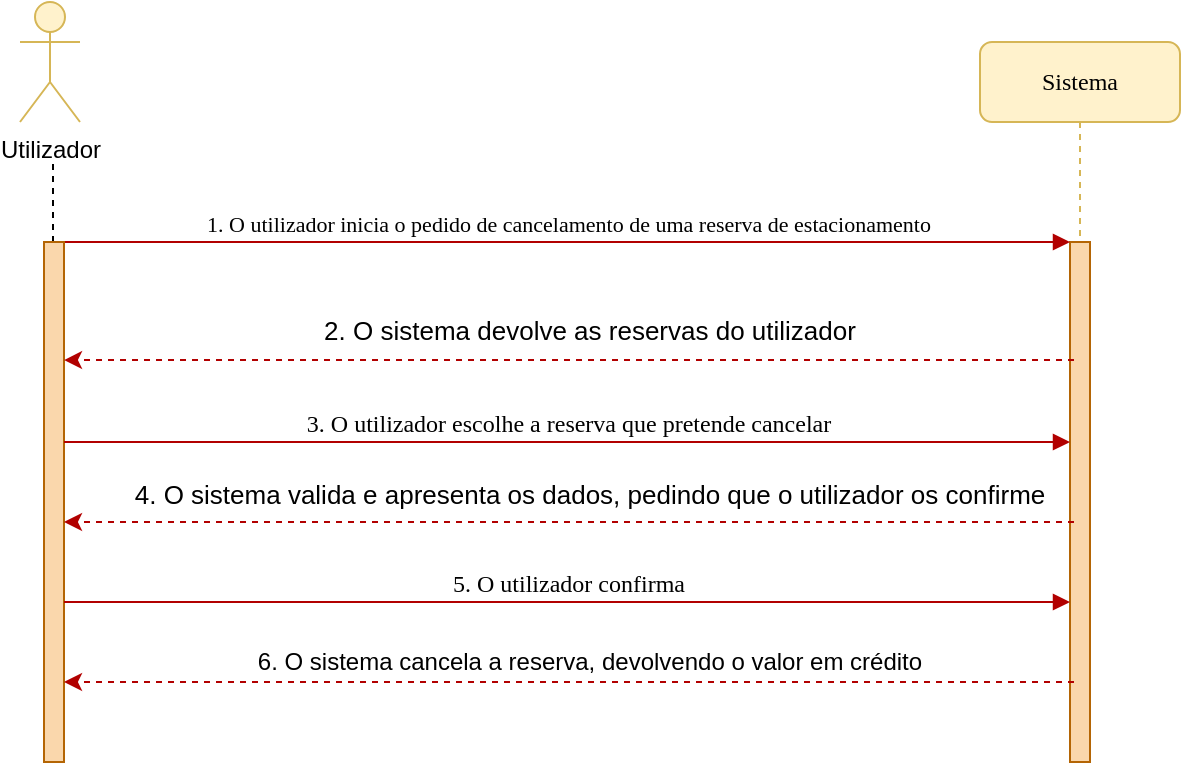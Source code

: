 <mxfile version="14.2.9" type="device"><diagram name="Page-1" id="13e1069c-82ec-6db2-03f1-153e76fe0fe0"><mxGraphModel dx="868" dy="451" grid="1" gridSize="10" guides="1" tooltips="1" connect="1" arrows="1" fold="1" page="1" pageScale="1" pageWidth="1100" pageHeight="850" background="#ffffff" math="0" shadow="0"><root><mxCell id="0"/><mxCell id="1" parent="0"/><mxCell id="7baba1c4bc27f4b0-2" value="Sistema" style="shape=umlLifeline;perimeter=lifelinePerimeter;whiteSpace=wrap;html=1;container=1;collapsible=0;recursiveResize=0;outlineConnect=0;rounded=1;shadow=0;comic=0;labelBackgroundColor=none;strokeWidth=1;fontFamily=Verdana;fontSize=12;align=center;fillColor=#fff2cc;strokeColor=#d6b656;" parent="1" vertex="1"><mxGeometry x="590" y="80" width="100" height="360" as="geometry"/></mxCell><mxCell id="7baba1c4bc27f4b0-10" value="" style="html=1;points=[];perimeter=orthogonalPerimeter;rounded=0;shadow=0;comic=0;labelBackgroundColor=none;strokeWidth=1;fontFamily=Verdana;fontSize=12;align=center;fillColor=#fad7ac;strokeColor=#b46504;" parent="7baba1c4bc27f4b0-2" vertex="1"><mxGeometry x="45" y="100" width="10" height="260" as="geometry"/></mxCell><mxCell id="7baba1c4bc27f4b0-11" value="&lt;font style=&quot;font-size: 11px&quot;&gt;1. O utilizador inicia o pedido de cancelamento de uma reserva de estacionamento&lt;/font&gt;" style="html=1;verticalAlign=bottom;endArrow=block;entryX=0;entryY=0;labelBackgroundColor=none;fontFamily=Verdana;fontSize=12;edgeStyle=elbowEdgeStyle;elbow=vertical;exitX=1;exitY=0;exitDx=0;exitDy=0;exitPerimeter=0;fillColor=#e51400;strokeColor=#B20000;" parent="1" source="znJf9reHH-CIJ2gW25GH-3" target="7baba1c4bc27f4b0-10" edge="1"><mxGeometry relative="1" as="geometry"><mxPoint x="155" y="180" as="sourcePoint"/></mxGeometry></mxCell><mxCell id="znJf9reHH-CIJ2gW25GH-1" value="Utilizador" style="shape=umlActor;verticalLabelPosition=bottom;verticalAlign=top;html=1;outlineConnect=0;fillColor=#fff2cc;strokeColor=#d6b656;" parent="1" vertex="1"><mxGeometry x="110" y="60" width="30" height="60" as="geometry"/></mxCell><mxCell id="znJf9reHH-CIJ2gW25GH-2" value="" style="endArrow=none;dashed=1;html=1;" parent="1" edge="1"><mxGeometry width="50" height="50" relative="1" as="geometry"><mxPoint x="126.5" y="180" as="sourcePoint"/><mxPoint x="126.5" y="141" as="targetPoint"/></mxGeometry></mxCell><mxCell id="znJf9reHH-CIJ2gW25GH-3" value="" style="html=1;points=[];perimeter=orthogonalPerimeter;rounded=0;shadow=0;comic=0;labelBackgroundColor=none;strokeWidth=1;fontFamily=Verdana;fontSize=12;align=center;fillColor=#fad7ac;strokeColor=#b46504;" parent="1" vertex="1"><mxGeometry x="122" y="180" width="10" height="260" as="geometry"/></mxCell><mxCell id="znJf9reHH-CIJ2gW25GH-6" value="" style="endArrow=classic;html=1;dashed=1;entryX=1.6;entryY=0.227;entryDx=0;entryDy=0;entryPerimeter=0;exitX=0.5;exitY=0.227;exitDx=0;exitDy=0;exitPerimeter=0;fillColor=#e51400;strokeColor=#B20000;" parent="1" edge="1"><mxGeometry width="50" height="50" relative="1" as="geometry"><mxPoint x="637" y="239.02" as="sourcePoint"/><mxPoint x="132" y="239.02" as="targetPoint"/></mxGeometry></mxCell><mxCell id="znJf9reHH-CIJ2gW25GH-7" value="&lt;font style=&quot;font-size: 13px&quot;&gt;2. O sistema devolve as reservas do utilizador &lt;/font&gt;" style="text;html=1;strokeColor=none;fillColor=none;align=center;verticalAlign=middle;whiteSpace=wrap;rounded=0;" parent="1" vertex="1"><mxGeometry x="150" y="214" width="490" height="20" as="geometry"/></mxCell><mxCell id="znJf9reHH-CIJ2gW25GH-8" value="3. O utilizador escolhe a reserva que pretende cancelar&lt;br&gt;" style="html=1;verticalAlign=bottom;endArrow=block;entryX=0;entryY=0;labelBackgroundColor=none;fontFamily=Verdana;fontSize=12;edgeStyle=elbowEdgeStyle;elbow=vertical;exitX=1;exitY=0;exitDx=0;exitDy=0;exitPerimeter=0;fillColor=#e51400;strokeColor=#B20000;" parent="1" edge="1"><mxGeometry relative="1" as="geometry"><mxPoint x="132" y="280" as="sourcePoint"/><mxPoint x="635" y="280.0" as="targetPoint"/></mxGeometry></mxCell><mxCell id="znJf9reHH-CIJ2gW25GH-9" value="" style="endArrow=classic;html=1;dashed=1;entryX=1.6;entryY=0.227;entryDx=0;entryDy=0;entryPerimeter=0;exitX=0.5;exitY=0.227;exitDx=0;exitDy=0;exitPerimeter=0;fillColor=#e51400;strokeColor=#B20000;" parent="1" edge="1"><mxGeometry width="50" height="50" relative="1" as="geometry"><mxPoint x="637" y="320" as="sourcePoint"/><mxPoint x="132" y="320" as="targetPoint"/></mxGeometry></mxCell><mxCell id="znJf9reHH-CIJ2gW25GH-10" value="&lt;font style=&quot;font-size: 13px&quot;&gt;4. O sistema valida e apresenta os dados, pedindo que o utilizador os confirme&lt;/font&gt;" style="text;html=1;strokeColor=none;fillColor=none;align=center;verticalAlign=middle;whiteSpace=wrap;rounded=0;" parent="1" vertex="1"><mxGeometry x="150" y="296" width="490" height="20" as="geometry"/></mxCell><mxCell id="znJf9reHH-CIJ2gW25GH-11" value="5. O utilizador confirma&lt;br&gt;" style="html=1;verticalAlign=bottom;endArrow=block;entryX=0;entryY=0;labelBackgroundColor=none;fontFamily=Verdana;fontSize=12;edgeStyle=elbowEdgeStyle;elbow=vertical;exitX=1;exitY=0;exitDx=0;exitDy=0;exitPerimeter=0;fillColor=#e51400;strokeColor=#B20000;" parent="1" edge="1"><mxGeometry relative="1" as="geometry"><mxPoint x="132" y="360" as="sourcePoint"/><mxPoint x="635" y="360.0" as="targetPoint"/></mxGeometry></mxCell><mxCell id="znJf9reHH-CIJ2gW25GH-12" value="" style="endArrow=classic;html=1;dashed=1;entryX=1.6;entryY=0.227;entryDx=0;entryDy=0;entryPerimeter=0;exitX=0.5;exitY=0.227;exitDx=0;exitDy=0;exitPerimeter=0;fillColor=#e51400;strokeColor=#B20000;" parent="1" edge="1"><mxGeometry width="50" height="50" relative="1" as="geometry"><mxPoint x="637" y="400" as="sourcePoint"/><mxPoint x="132" y="400" as="targetPoint"/></mxGeometry></mxCell><mxCell id="znJf9reHH-CIJ2gW25GH-13" value="6. O sistema cancela a reserva, devolvendo o valor em crédito" style="text;html=1;strokeColor=none;fillColor=none;align=center;verticalAlign=middle;whiteSpace=wrap;rounded=0;" parent="1" vertex="1"><mxGeometry x="150" y="380" width="490" height="20" as="geometry"/></mxCell></root></mxGraphModel></diagram></mxfile>
